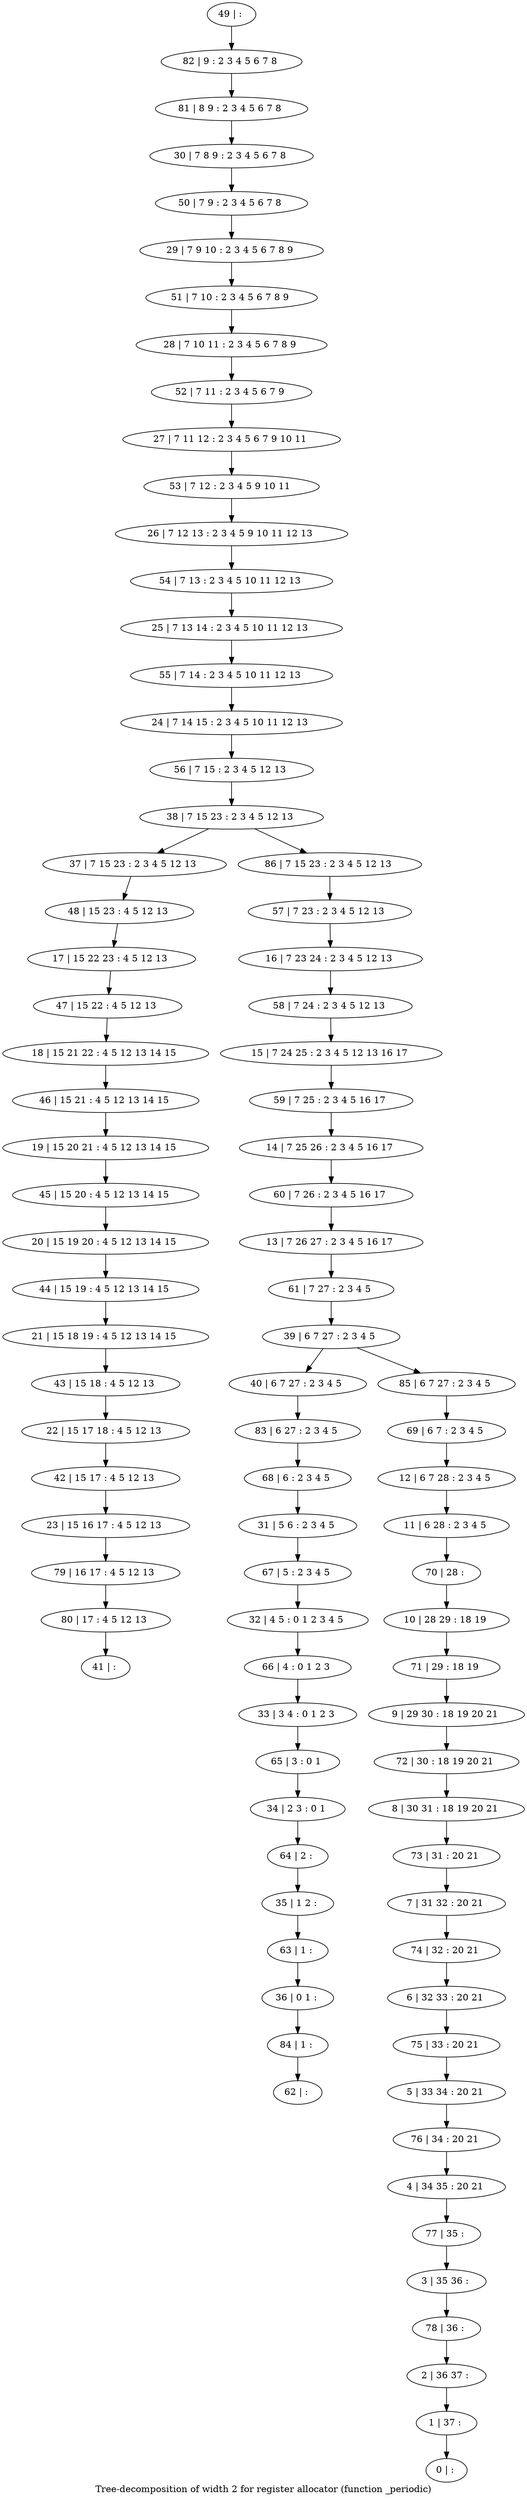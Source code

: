 digraph G {
graph [label="Tree-decomposition of width 2 for register allocator (function _periodic)"]
0[label="0 | : "];
1[label="1 | 37 : "];
2[label="2 | 36 37 : "];
3[label="3 | 35 36 : "];
4[label="4 | 34 35 : 20 21 "];
5[label="5 | 33 34 : 20 21 "];
6[label="6 | 32 33 : 20 21 "];
7[label="7 | 31 32 : 20 21 "];
8[label="8 | 30 31 : 18 19 20 21 "];
9[label="9 | 29 30 : 18 19 20 21 "];
10[label="10 | 28 29 : 18 19 "];
11[label="11 | 6 28 : 2 3 4 5 "];
12[label="12 | 6 7 28 : 2 3 4 5 "];
13[label="13 | 7 26 27 : 2 3 4 5 16 17 "];
14[label="14 | 7 25 26 : 2 3 4 5 16 17 "];
15[label="15 | 7 24 25 : 2 3 4 5 12 13 16 17 "];
16[label="16 | 7 23 24 : 2 3 4 5 12 13 "];
17[label="17 | 15 22 23 : 4 5 12 13 "];
18[label="18 | 15 21 22 : 4 5 12 13 14 15 "];
19[label="19 | 15 20 21 : 4 5 12 13 14 15 "];
20[label="20 | 15 19 20 : 4 5 12 13 14 15 "];
21[label="21 | 15 18 19 : 4 5 12 13 14 15 "];
22[label="22 | 15 17 18 : 4 5 12 13 "];
23[label="23 | 15 16 17 : 4 5 12 13 "];
24[label="24 | 7 14 15 : 2 3 4 5 10 11 12 13 "];
25[label="25 | 7 13 14 : 2 3 4 5 10 11 12 13 "];
26[label="26 | 7 12 13 : 2 3 4 5 9 10 11 12 13 "];
27[label="27 | 7 11 12 : 2 3 4 5 6 7 9 10 11 "];
28[label="28 | 7 10 11 : 2 3 4 5 6 7 8 9 "];
29[label="29 | 7 9 10 : 2 3 4 5 6 7 8 9 "];
30[label="30 | 7 8 9 : 2 3 4 5 6 7 8 "];
31[label="31 | 5 6 : 2 3 4 5 "];
32[label="32 | 4 5 : 0 1 2 3 4 5 "];
33[label="33 | 3 4 : 0 1 2 3 "];
34[label="34 | 2 3 : 0 1 "];
35[label="35 | 1 2 : "];
36[label="36 | 0 1 : "];
37[label="37 | 7 15 23 : 2 3 4 5 12 13 "];
38[label="38 | 7 15 23 : 2 3 4 5 12 13 "];
39[label="39 | 6 7 27 : 2 3 4 5 "];
40[label="40 | 6 7 27 : 2 3 4 5 "];
41[label="41 | : "];
42[label="42 | 15 17 : 4 5 12 13 "];
43[label="43 | 15 18 : 4 5 12 13 "];
44[label="44 | 15 19 : 4 5 12 13 14 15 "];
45[label="45 | 15 20 : 4 5 12 13 14 15 "];
46[label="46 | 15 21 : 4 5 12 13 14 15 "];
47[label="47 | 15 22 : 4 5 12 13 "];
48[label="48 | 15 23 : 4 5 12 13 "];
49[label="49 | : "];
50[label="50 | 7 9 : 2 3 4 5 6 7 8 "];
51[label="51 | 7 10 : 2 3 4 5 6 7 8 9 "];
52[label="52 | 7 11 : 2 3 4 5 6 7 9 "];
53[label="53 | 7 12 : 2 3 4 5 9 10 11 "];
54[label="54 | 7 13 : 2 3 4 5 10 11 12 13 "];
55[label="55 | 7 14 : 2 3 4 5 10 11 12 13 "];
56[label="56 | 7 15 : 2 3 4 5 12 13 "];
57[label="57 | 7 23 : 2 3 4 5 12 13 "];
58[label="58 | 7 24 : 2 3 4 5 12 13 "];
59[label="59 | 7 25 : 2 3 4 5 16 17 "];
60[label="60 | 7 26 : 2 3 4 5 16 17 "];
61[label="61 | 7 27 : 2 3 4 5 "];
62[label="62 | : "];
63[label="63 | 1 : "];
64[label="64 | 2 : "];
65[label="65 | 3 : 0 1 "];
66[label="66 | 4 : 0 1 2 3 "];
67[label="67 | 5 : 2 3 4 5 "];
68[label="68 | 6 : 2 3 4 5 "];
69[label="69 | 6 7 : 2 3 4 5 "];
70[label="70 | 28 : "];
71[label="71 | 29 : 18 19 "];
72[label="72 | 30 : 18 19 20 21 "];
73[label="73 | 31 : 20 21 "];
74[label="74 | 32 : 20 21 "];
75[label="75 | 33 : 20 21 "];
76[label="76 | 34 : 20 21 "];
77[label="77 | 35 : "];
78[label="78 | 36 : "];
79[label="79 | 16 17 : 4 5 12 13 "];
80[label="80 | 17 : 4 5 12 13 "];
81[label="81 | 8 9 : 2 3 4 5 6 7 8 "];
82[label="82 | 9 : 2 3 4 5 6 7 8 "];
83[label="83 | 6 27 : 2 3 4 5 "];
84[label="84 | 1 : "];
85[label="85 | 6 7 27 : 2 3 4 5 "];
86[label="86 | 7 15 23 : 2 3 4 5 12 13 "];
42->23 ;
22->42 ;
43->22 ;
21->43 ;
44->21 ;
20->44 ;
45->20 ;
19->45 ;
46->19 ;
18->46 ;
47->18 ;
17->47 ;
48->17 ;
37->48 ;
63->36 ;
35->63 ;
64->35 ;
34->64 ;
65->34 ;
33->65 ;
66->33 ;
32->66 ;
67->32 ;
31->67 ;
68->31 ;
23->79 ;
80->41 ;
79->80 ;
83->68 ;
40->83 ;
84->62 ;
36->84 ;
49->82 ;
82->81 ;
81->30 ;
30->50 ;
50->29 ;
29->51 ;
51->28 ;
28->52 ;
52->27 ;
27->53 ;
53->26 ;
26->54 ;
54->25 ;
25->55 ;
55->24 ;
24->56 ;
56->38 ;
57->16 ;
16->58 ;
58->15 ;
15->59 ;
59->14 ;
14->60 ;
60->13 ;
13->61 ;
61->39 ;
69->12 ;
12->11 ;
11->70 ;
70->10 ;
10->71 ;
71->9 ;
9->72 ;
72->8 ;
8->73 ;
73->7 ;
7->74 ;
74->6 ;
6->75 ;
75->5 ;
5->76 ;
76->4 ;
4->77 ;
77->3 ;
3->78 ;
78->2 ;
2->1 ;
1->0 ;
85->69 ;
86->57 ;
39->40 ;
39->85 ;
38->37 ;
38->86 ;
}
